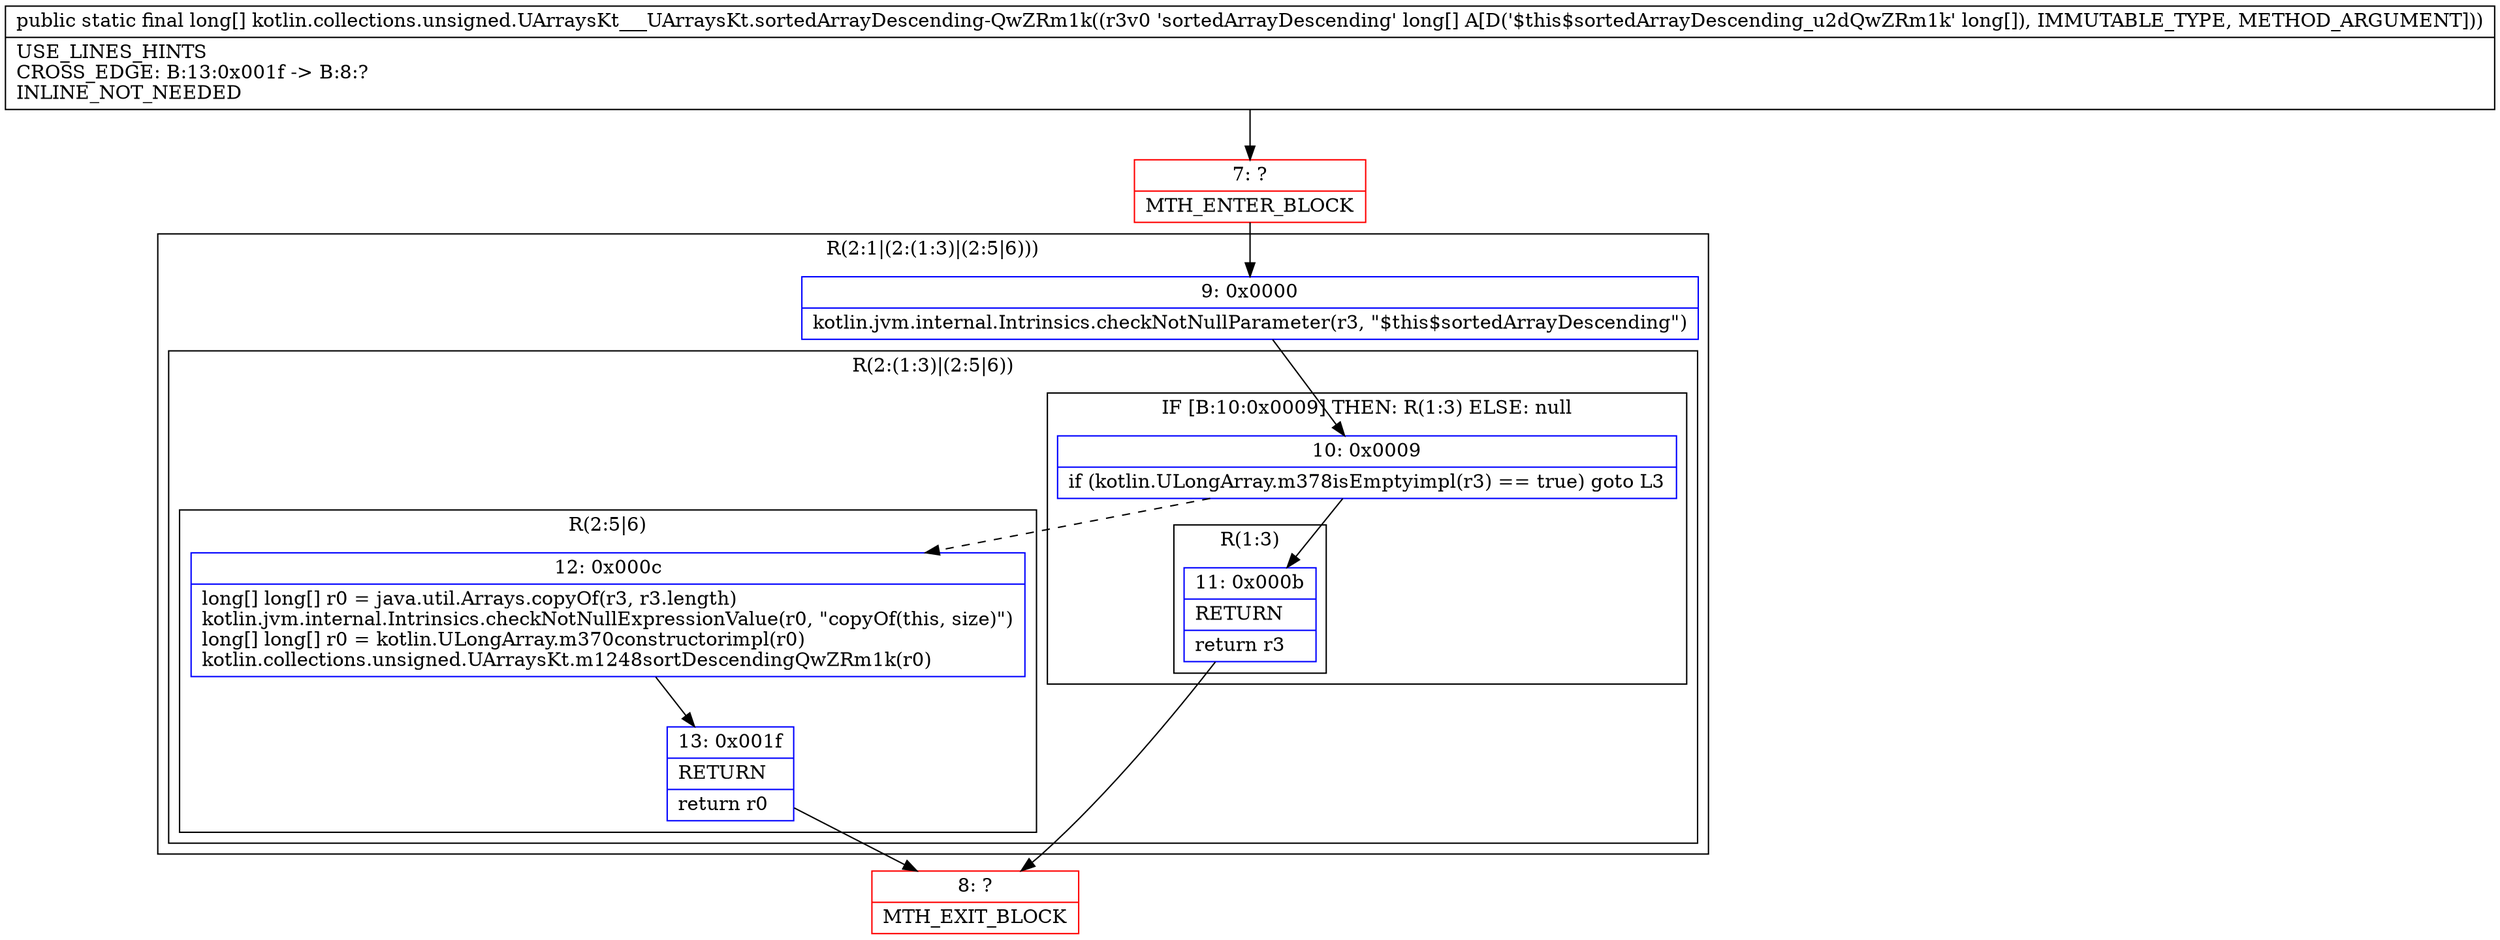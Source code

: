 digraph "CFG forkotlin.collections.unsigned.UArraysKt___UArraysKt.sortedArrayDescending\-QwZRm1k([J)[J" {
subgraph cluster_Region_1031356249 {
label = "R(2:1|(2:(1:3)|(2:5|6)))";
node [shape=record,color=blue];
Node_9 [shape=record,label="{9\:\ 0x0000|kotlin.jvm.internal.Intrinsics.checkNotNullParameter(r3, \"$this$sortedArrayDescending\")\l}"];
subgraph cluster_Region_513837331 {
label = "R(2:(1:3)|(2:5|6))";
node [shape=record,color=blue];
subgraph cluster_IfRegion_24481785 {
label = "IF [B:10:0x0009] THEN: R(1:3) ELSE: null";
node [shape=record,color=blue];
Node_10 [shape=record,label="{10\:\ 0x0009|if (kotlin.ULongArray.m378isEmptyimpl(r3) == true) goto L3\l}"];
subgraph cluster_Region_2002394003 {
label = "R(1:3)";
node [shape=record,color=blue];
Node_11 [shape=record,label="{11\:\ 0x000b|RETURN\l|return r3\l}"];
}
}
subgraph cluster_Region_592599389 {
label = "R(2:5|6)";
node [shape=record,color=blue];
Node_12 [shape=record,label="{12\:\ 0x000c|long[] long[] r0 = java.util.Arrays.copyOf(r3, r3.length)\lkotlin.jvm.internal.Intrinsics.checkNotNullExpressionValue(r0, \"copyOf(this, size)\")\llong[] long[] r0 = kotlin.ULongArray.m370constructorimpl(r0)\lkotlin.collections.unsigned.UArraysKt.m1248sortDescendingQwZRm1k(r0)\l}"];
Node_13 [shape=record,label="{13\:\ 0x001f|RETURN\l|return r0\l}"];
}
}
}
Node_7 [shape=record,color=red,label="{7\:\ ?|MTH_ENTER_BLOCK\l}"];
Node_8 [shape=record,color=red,label="{8\:\ ?|MTH_EXIT_BLOCK\l}"];
MethodNode[shape=record,label="{public static final long[] kotlin.collections.unsigned.UArraysKt___UArraysKt.sortedArrayDescending\-QwZRm1k((r3v0 'sortedArrayDescending' long[] A[D('$this$sortedArrayDescending_u2dQwZRm1k' long[]), IMMUTABLE_TYPE, METHOD_ARGUMENT]))  | USE_LINES_HINTS\lCROSS_EDGE: B:13:0x001f \-\> B:8:?\lINLINE_NOT_NEEDED\l}"];
MethodNode -> Node_7;Node_9 -> Node_10;
Node_10 -> Node_11;
Node_10 -> Node_12[style=dashed];
Node_11 -> Node_8;
Node_12 -> Node_13;
Node_13 -> Node_8;
Node_7 -> Node_9;
}


